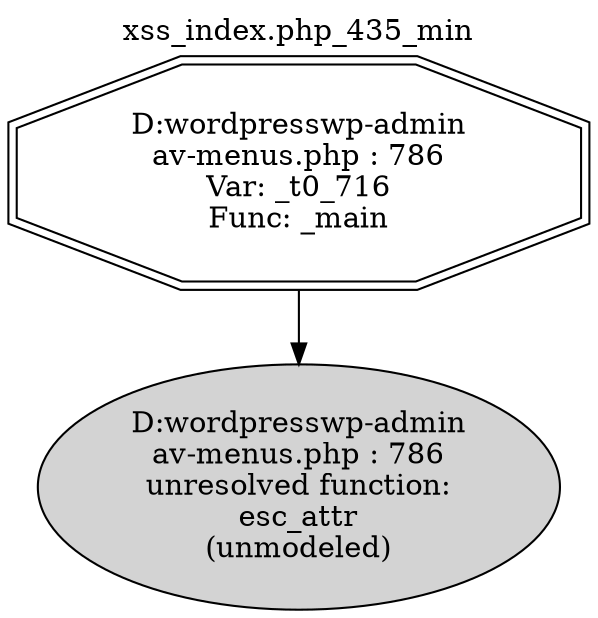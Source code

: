 digraph cfg {
  label="xss_index.php_435_min";
  labelloc=t;
  n1 [shape=doubleoctagon, label="D:\wordpress\wp-admin\nav-menus.php : 786\nVar: _t0_716\nFunc: _main\n"];
  n2 [shape=ellipse, label="D:\wordpress\wp-admin\nav-menus.php : 786\nunresolved function:\nesc_attr\n(unmodeled)\n",style=filled];
  n1 -> n2;
}
